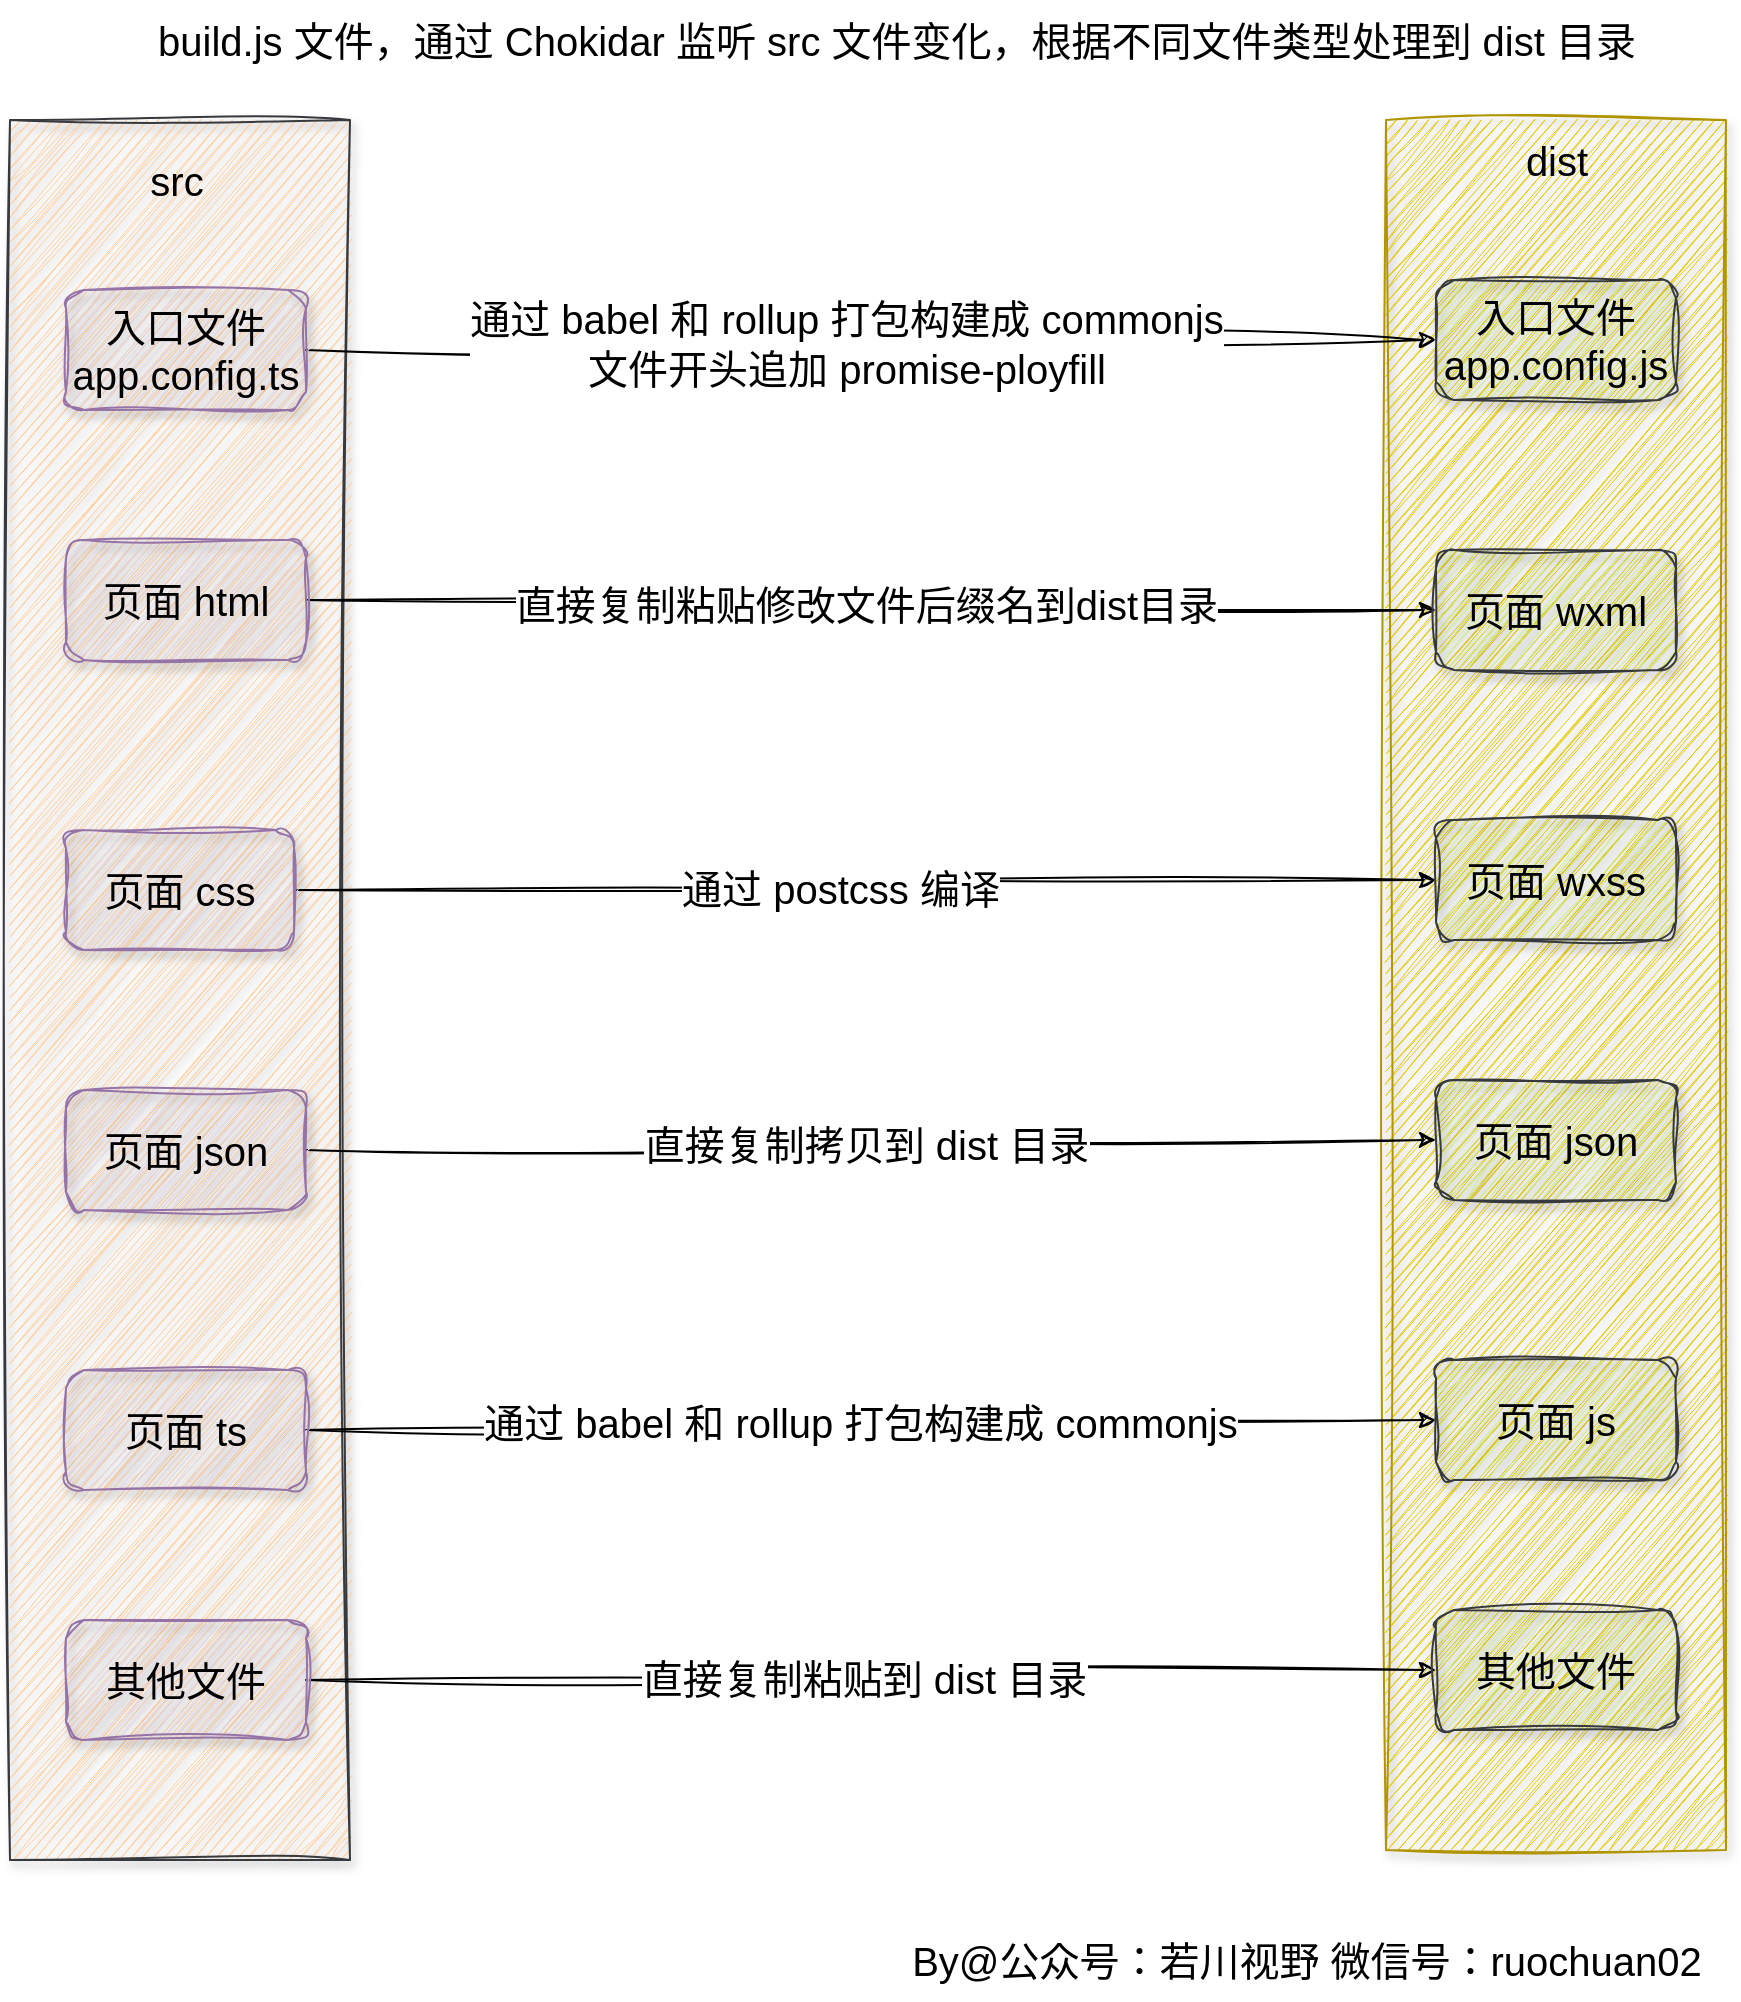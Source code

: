 <mxfile version="24.5.4" type="device">
  <diagram name="第 1 页" id="kRA24mDB09dX-2mMvFWV">
    <mxGraphModel dx="2206" dy="2294" grid="1" gridSize="10" guides="1" tooltips="1" connect="0" arrows="1" fold="1" page="1" pageScale="1" pageWidth="827" pageHeight="1169" background="#ffffff" math="0" shadow="0">
      <root>
        <mxCell id="0" />
        <mxCell id="1" parent="0" />
        <mxCell id="ssWEEHNptahoOb6r9hR0-26" value="" style="verticalLabelPosition=bottom;verticalAlign=top;html=1;shape=mxgraph.basic.rect;fillColor2=none;strokeWidth=1;size=20;indent=5;sketch=1;curveFitting=1;jiggle=2;shadow=1;fillColor=#e3c800;strokeColor=#B09500;fontColor=#000000;" vertex="1" parent="1">
          <mxGeometry x="1102" y="-180" width="170" height="865" as="geometry" />
        </mxCell>
        <mxCell id="ssWEEHNptahoOb6r9hR0-24" value="" style="verticalLabelPosition=bottom;verticalAlign=top;html=1;shape=mxgraph.basic.rect;fillColor2=none;strokeWidth=1;size=20;indent=5;sketch=1;curveFitting=1;jiggle=2;shadow=1;fillColor=#ffcc99;strokeColor=#36393d;" vertex="1" parent="1">
          <mxGeometry x="414" y="-180" width="170" height="870" as="geometry" />
        </mxCell>
        <mxCell id="ssWEEHNptahoOb6r9hR0-20" style="edgeStyle=orthogonalEdgeStyle;rounded=0;hachureGap=4;orthogonalLoop=1;jettySize=auto;html=1;fontFamily=Architects Daughter;fontSource=https%3A%2F%2Ffonts.googleapis.com%2Fcss%3Ffamily%3DArchitects%2BDaughter;fontSize=20;sketch=1;curveFitting=1;jiggle=2;" edge="1" parent="1" source="B9IK0UFBpRTpUl3e1h62-1" target="ssWEEHNptahoOb6r9hR0-4">
          <mxGeometry relative="1" as="geometry" />
        </mxCell>
        <mxCell id="ssWEEHNptahoOb6r9hR0-23" value="&lt;span style=&quot;font-family: Helvetica; font-size: 20px;&quot;&gt;通过 babel 和 rollup 打包构建成 commonjs&lt;br&gt;文件开头追加 promise-ployfill&lt;/span&gt;" style="edgeLabel;html=1;align=center;verticalAlign=middle;resizable=0;points=[];sketch=1;hachureGap=4;jiggle=2;curveFitting=1;fontFamily=Architects Daughter;fontSource=https%3A%2F%2Ffonts.googleapis.com%2Fcss%3Ffamily%3DArchitects%2BDaughter;fontSize=20;" vertex="1" connectable="0" parent="ssWEEHNptahoOb6r9hR0-20">
          <mxGeometry x="-0.15" y="3" relative="1" as="geometry">
            <mxPoint x="27" as="offset" />
          </mxGeometry>
        </mxCell>
        <mxCell id="B9IK0UFBpRTpUl3e1h62-1" value="入口文件 app.config.ts" style="rounded=1;whiteSpace=wrap;html=1;fillColor=#e1d5e7;strokeColor=#9673a6;labelBackgroundColor=none;sketch=1;curveFitting=1;jiggle=2;fontSize=20;shadow=1;" parent="1" vertex="1">
          <mxGeometry x="442" y="-95" width="120" height="60" as="geometry" />
        </mxCell>
        <mxCell id="ssWEEHNptahoOb6r9hR0-13" style="edgeStyle=orthogonalEdgeStyle;rounded=0;orthogonalLoop=1;jettySize=auto;html=1;exitX=1;exitY=0.5;exitDx=0;exitDy=0;fontSize=20;sketch=1;curveFitting=1;jiggle=2;" edge="1" parent="1" source="B9IK0UFBpRTpUl3e1h62-2" target="ssWEEHNptahoOb6r9hR0-5">
          <mxGeometry relative="1" as="geometry" />
        </mxCell>
        <mxCell id="ssWEEHNptahoOb6r9hR0-14" value="通过 babel 和 rollup 打包构建成 commonjs" style="edgeLabel;html=1;align=center;verticalAlign=middle;resizable=0;points=[];fontSize=20;" vertex="1" connectable="0" parent="ssWEEHNptahoOb6r9hR0-13">
          <mxGeometry x="-0.028" y="3" relative="1" as="geometry">
            <mxPoint y="-1" as="offset" />
          </mxGeometry>
        </mxCell>
        <mxCell id="B9IK0UFBpRTpUl3e1h62-2" value="页面 ts" style="rounded=1;whiteSpace=wrap;html=1;fillColor=#e1d5e7;strokeColor=#9673a6;labelBackgroundColor=none;sketch=1;curveFitting=1;jiggle=2;fontSize=20;shadow=1;" parent="1" vertex="1">
          <mxGeometry x="442" y="445" width="120" height="60" as="geometry" />
        </mxCell>
        <mxCell id="ssWEEHNptahoOb6r9hR0-15" style="edgeStyle=orthogonalEdgeStyle;rounded=0;orthogonalLoop=1;jettySize=auto;html=1;entryX=0;entryY=0.5;entryDx=0;entryDy=0;fontSize=20;sketch=1;curveFitting=1;jiggle=2;" edge="1" parent="1" source="ssWEEHNptahoOb6r9hR0-1" target="ssWEEHNptahoOb6r9hR0-6">
          <mxGeometry relative="1" as="geometry" />
        </mxCell>
        <mxCell id="ssWEEHNptahoOb6r9hR0-16" value="直接复制粘贴修改文件后缀名到dist目录" style="edgeLabel;html=1;align=center;verticalAlign=middle;resizable=0;points=[];fontSize=20;" vertex="1" connectable="0" parent="ssWEEHNptahoOb6r9hR0-15">
          <mxGeometry x="-0.019" y="-3" relative="1" as="geometry">
            <mxPoint y="-1" as="offset" />
          </mxGeometry>
        </mxCell>
        <mxCell id="ssWEEHNptahoOb6r9hR0-1" value="页面 html" style="rounded=1;whiteSpace=wrap;html=1;fillColor=#e1d5e7;strokeColor=#9673a6;labelBackgroundColor=none;sketch=1;curveFitting=1;jiggle=2;fontSize=20;shadow=1;glass=0;" vertex="1" parent="1">
          <mxGeometry x="442" y="30" width="120" height="60" as="geometry" />
        </mxCell>
        <mxCell id="ssWEEHNptahoOb6r9hR0-9" style="edgeStyle=orthogonalEdgeStyle;rounded=0;orthogonalLoop=1;jettySize=auto;html=1;entryX=0;entryY=0.5;entryDx=0;entryDy=0;fontSize=20;sketch=1;curveFitting=1;jiggle=2;" edge="1" parent="1" source="ssWEEHNptahoOb6r9hR0-2" target="ssWEEHNptahoOb6r9hR0-7">
          <mxGeometry relative="1" as="geometry">
            <mxPoint x="626" y="205" as="targetPoint" />
          </mxGeometry>
        </mxCell>
        <mxCell id="ssWEEHNptahoOb6r9hR0-10" value="通过 postcss 编译" style="edgeLabel;html=1;align=center;verticalAlign=middle;resizable=0;points=[];fontSize=20;" vertex="1" connectable="0" parent="ssWEEHNptahoOb6r9hR0-9">
          <mxGeometry x="-0.131" y="4" relative="1" as="geometry">
            <mxPoint x="22" y="3" as="offset" />
          </mxGeometry>
        </mxCell>
        <mxCell id="ssWEEHNptahoOb6r9hR0-2" value="页面 css" style="rounded=1;whiteSpace=wrap;html=1;fillColor=#e1d5e7;strokeColor=#9673a6;labelBackgroundColor=none;sketch=1;curveFitting=1;jiggle=2;fontSize=20;shadow=1;" vertex="1" parent="1">
          <mxGeometry x="442" y="175" width="114" height="60" as="geometry" />
        </mxCell>
        <mxCell id="ssWEEHNptahoOb6r9hR0-11" style="edgeStyle=orthogonalEdgeStyle;rounded=0;orthogonalLoop=1;jettySize=auto;html=1;fontSize=20;sketch=1;curveFitting=1;jiggle=2;" edge="1" parent="1" source="ssWEEHNptahoOb6r9hR0-3" target="ssWEEHNptahoOb6r9hR0-8">
          <mxGeometry relative="1" as="geometry" />
        </mxCell>
        <mxCell id="ssWEEHNptahoOb6r9hR0-12" value="直接复制拷贝到 dist 目录" style="edgeLabel;html=1;align=center;verticalAlign=middle;resizable=0;points=[];fontSize=20;" vertex="1" connectable="0" parent="ssWEEHNptahoOb6r9hR0-11">
          <mxGeometry x="-0.019" y="2" relative="1" as="geometry">
            <mxPoint y="-1" as="offset" />
          </mxGeometry>
        </mxCell>
        <mxCell id="ssWEEHNptahoOb6r9hR0-3" value="页面 json" style="rounded=1;whiteSpace=wrap;html=1;fillColor=#e1d5e7;strokeColor=#9673a6;labelBackgroundColor=none;sketch=1;curveFitting=1;jiggle=2;fontSize=20;shadow=1;" vertex="1" parent="1">
          <mxGeometry x="442" y="305" width="120" height="60" as="geometry" />
        </mxCell>
        <mxCell id="ssWEEHNptahoOb6r9hR0-4" value="入口文件 app.config.js" style="rounded=1;whiteSpace=wrap;html=1;fillColor=#cdeb8b;strokeColor=#36393d;textShadow=0;labelBorderColor=none;labelBackgroundColor=none;fontSize=20;align=center;sketch=1;curveFitting=1;jiggle=2;shadow=1;" vertex="1" parent="1">
          <mxGeometry x="1127" y="-100" width="120" height="60" as="geometry" />
        </mxCell>
        <mxCell id="ssWEEHNptahoOb6r9hR0-5" value="页面 js" style="rounded=1;whiteSpace=wrap;html=1;fillColor=#cdeb8b;strokeColor=#36393d;textShadow=0;labelBorderColor=none;labelBackgroundColor=none;fontSize=20;align=center;sketch=1;curveFitting=1;jiggle=2;shadow=1;" vertex="1" parent="1">
          <mxGeometry x="1127" y="440" width="120" height="60" as="geometry" />
        </mxCell>
        <mxCell id="ssWEEHNptahoOb6r9hR0-6" value="页面 wxml" style="rounded=1;whiteSpace=wrap;html=1;fillColor=#cdeb8b;strokeColor=#36393d;textShadow=0;labelBorderColor=none;labelBackgroundColor=none;fontSize=20;align=center;sketch=1;curveFitting=1;jiggle=2;shadow=1;" vertex="1" parent="1">
          <mxGeometry x="1127" y="35" width="120" height="60" as="geometry" />
        </mxCell>
        <mxCell id="ssWEEHNptahoOb6r9hR0-7" value="页面 wxss" style="rounded=1;whiteSpace=wrap;html=1;fillColor=#cdeb8b;strokeColor=#36393d;textShadow=0;labelBorderColor=none;labelBackgroundColor=none;fontSize=20;align=center;sketch=1;curveFitting=1;jiggle=2;shadow=1;" vertex="1" parent="1">
          <mxGeometry x="1127" y="170" width="120" height="60" as="geometry" />
        </mxCell>
        <mxCell id="ssWEEHNptahoOb6r9hR0-8" value="页面 json" style="rounded=1;whiteSpace=wrap;html=1;fillColor=#cdeb8b;strokeColor=#36393d;textShadow=0;labelBorderColor=none;labelBackgroundColor=none;fontSize=20;align=center;sketch=1;curveFitting=1;jiggle=2;shadow=1;" vertex="1" parent="1">
          <mxGeometry x="1127" y="300" width="120" height="60" as="geometry" />
        </mxCell>
        <mxCell id="ssWEEHNptahoOb6r9hR0-25" value="src" style="text;html=1;align=center;verticalAlign=middle;resizable=0;points=[];autosize=1;strokeColor=none;fillColor=none;fontSize=20;" vertex="1" parent="1">
          <mxGeometry x="472" y="-170" width="50" height="40" as="geometry" />
        </mxCell>
        <mxCell id="ssWEEHNptahoOb6r9hR0-27" value="dist" style="text;html=1;align=center;verticalAlign=middle;resizable=0;points=[];autosize=1;strokeColor=none;fillColor=none;fontSize=20;" vertex="1" parent="1">
          <mxGeometry x="1162" y="-180" width="50" height="40" as="geometry" />
        </mxCell>
        <mxCell id="ssWEEHNptahoOb6r9hR0-53" style="edgeStyle=orthogonalEdgeStyle;rounded=0;orthogonalLoop=1;jettySize=auto;html=1;entryX=0;entryY=0.5;entryDx=0;entryDy=0;fontSize=20;sketch=1;curveFitting=1;jiggle=2;" edge="1" parent="1" source="ssWEEHNptahoOb6r9hR0-55" target="ssWEEHNptahoOb6r9hR0-56">
          <mxGeometry relative="1" as="geometry" />
        </mxCell>
        <mxCell id="ssWEEHNptahoOb6r9hR0-54" value="直接复制粘贴到 dist 目录" style="edgeLabel;html=1;align=center;verticalAlign=middle;resizable=0;points=[];fontSize=20;" vertex="1" connectable="0" parent="ssWEEHNptahoOb6r9hR0-53">
          <mxGeometry x="-0.019" y="-3" relative="1" as="geometry">
            <mxPoint x="-1" y="-4" as="offset" />
          </mxGeometry>
        </mxCell>
        <mxCell id="ssWEEHNptahoOb6r9hR0-55" value="其他文件" style="rounded=1;whiteSpace=wrap;html=1;fillColor=#e1d5e7;strokeColor=#9673a6;labelBackgroundColor=none;sketch=1;curveFitting=1;jiggle=2;fontSize=20;shadow=1;" vertex="1" parent="1">
          <mxGeometry x="442" y="570" width="120" height="60" as="geometry" />
        </mxCell>
        <mxCell id="ssWEEHNptahoOb6r9hR0-56" value="其他文件" style="rounded=1;whiteSpace=wrap;html=1;fillColor=#cdeb8b;strokeColor=#36393d;textShadow=0;labelBorderColor=none;labelBackgroundColor=none;fontSize=20;align=center;sketch=1;curveFitting=1;jiggle=2;shadow=1;" vertex="1" parent="1">
          <mxGeometry x="1127" y="565" width="120" height="60" as="geometry" />
        </mxCell>
        <mxCell id="ssWEEHNptahoOb6r9hR0-57" value="build.js 文件，通过 Chokidar 监听 src 文件变化，根据不同文件类型处理到 dist 目录" style="text;html=1;align=center;verticalAlign=middle;resizable=0;points=[];autosize=1;strokeColor=none;fillColor=none;fontSize=20;" vertex="1" parent="1">
          <mxGeometry x="477" y="-240" width="760" height="40" as="geometry" />
        </mxCell>
        <mxCell id="ssWEEHNptahoOb6r9hR0-58" value="By@公众号：若川视野 微信号：ruochuan02" style="text;html=1;align=center;verticalAlign=middle;resizable=0;points=[];autosize=1;strokeColor=none;fillColor=none;fontSize=20;" vertex="1" parent="1">
          <mxGeometry x="852" y="720" width="420" height="40" as="geometry" />
        </mxCell>
      </root>
    </mxGraphModel>
  </diagram>
</mxfile>
